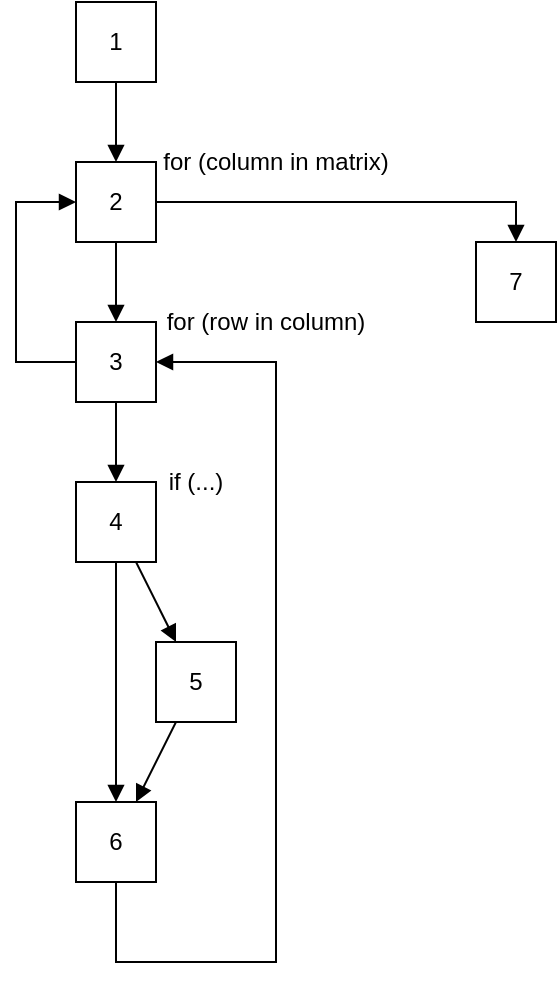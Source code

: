 <mxfile version="20.3.0" type="device" pages="2"><diagram id="KcMIoH4jfW47qrQUPGff" name="Task1"><mxGraphModel dx="1138" dy="698" grid="1" gridSize="10" guides="1" tooltips="1" connect="1" arrows="1" fold="1" page="1" pageScale="1" pageWidth="850" pageHeight="1100" math="0" shadow="0"><root><mxCell id="0"/><mxCell id="1" parent="0"/><mxCell id="4bqmJDcRYIJA_-jg1YqY-1" value="1" style="rounded=0;whiteSpace=wrap;html=1;" vertex="1" parent="1"><mxGeometry x="190" width="40" height="40" as="geometry"/></mxCell><mxCell id="4bqmJDcRYIJA_-jg1YqY-2" value="2" style="rounded=0;whiteSpace=wrap;html=1;" vertex="1" parent="1"><mxGeometry x="190" y="80" width="40" height="40" as="geometry"/></mxCell><mxCell id="4bqmJDcRYIJA_-jg1YqY-3" value="" style="endArrow=block;html=1;rounded=0;endFill=1;" edge="1" parent="1" source="4bqmJDcRYIJA_-jg1YqY-1" target="4bqmJDcRYIJA_-jg1YqY-2"><mxGeometry width="50" height="50" relative="1" as="geometry"><mxPoint x="260" y="110" as="sourcePoint"/><mxPoint x="310" y="60" as="targetPoint"/></mxGeometry></mxCell><mxCell id="4bqmJDcRYIJA_-jg1YqY-4" value="for (column in matrix)" style="text;html=1;strokeColor=none;fillColor=none;align=center;verticalAlign=middle;whiteSpace=wrap;rounded=0;" vertex="1" parent="1"><mxGeometry x="230" y="70" width="120" height="20" as="geometry"/></mxCell><mxCell id="4bqmJDcRYIJA_-jg1YqY-6" value="3" style="rounded=0;whiteSpace=wrap;html=1;" vertex="1" parent="1"><mxGeometry x="190" y="160" width="40" height="40" as="geometry"/></mxCell><mxCell id="4bqmJDcRYIJA_-jg1YqY-7" value="for (row in column)" style="text;html=1;strokeColor=none;fillColor=none;align=center;verticalAlign=middle;whiteSpace=wrap;rounded=0;" vertex="1" parent="1"><mxGeometry x="230" y="150" width="110" height="20" as="geometry"/></mxCell><mxCell id="4bqmJDcRYIJA_-jg1YqY-8" value="" style="endArrow=block;html=1;rounded=0;endFill=1;" edge="1" parent="1" source="4bqmJDcRYIJA_-jg1YqY-2" target="4bqmJDcRYIJA_-jg1YqY-6"><mxGeometry width="50" height="50" relative="1" as="geometry"><mxPoint x="220" y="260" as="sourcePoint"/><mxPoint x="270" y="210" as="targetPoint"/></mxGeometry></mxCell><mxCell id="4bqmJDcRYIJA_-jg1YqY-9" value="4" style="rounded=0;whiteSpace=wrap;html=1;" vertex="1" parent="1"><mxGeometry x="190" y="240" width="40" height="40" as="geometry"/></mxCell><mxCell id="4bqmJDcRYIJA_-jg1YqY-11" value="5" style="rounded=0;whiteSpace=wrap;html=1;" vertex="1" parent="1"><mxGeometry x="230" y="320" width="40" height="40" as="geometry"/></mxCell><mxCell id="4bqmJDcRYIJA_-jg1YqY-12" value="6" style="rounded=0;whiteSpace=wrap;html=1;" vertex="1" parent="1"><mxGeometry x="190" y="400" width="40" height="40" as="geometry"/></mxCell><mxCell id="4bqmJDcRYIJA_-jg1YqY-13" value="" style="endArrow=block;html=1;rounded=0;endFill=1;" edge="1" parent="1" source="4bqmJDcRYIJA_-jg1YqY-6" target="4bqmJDcRYIJA_-jg1YqY-9"><mxGeometry width="50" height="50" relative="1" as="geometry"><mxPoint x="220" y="370" as="sourcePoint"/><mxPoint x="270" y="320" as="targetPoint"/></mxGeometry></mxCell><mxCell id="4bqmJDcRYIJA_-jg1YqY-14" value="" style="endArrow=block;html=1;rounded=0;endFill=1;" edge="1" parent="1" source="4bqmJDcRYIJA_-jg1YqY-12" target="4bqmJDcRYIJA_-jg1YqY-6"><mxGeometry width="50" height="50" relative="1" as="geometry"><mxPoint x="290" y="290" as="sourcePoint"/><mxPoint x="130" y="160" as="targetPoint"/><Array as="points"><mxPoint x="210" y="480"/><mxPoint x="290" y="480"/><mxPoint x="290" y="180"/></Array></mxGeometry></mxCell><mxCell id="4bqmJDcRYIJA_-jg1YqY-16" value="" style="endArrow=block;html=1;rounded=0;endFill=1;" edge="1" parent="1" source="4bqmJDcRYIJA_-jg1YqY-11" target="4bqmJDcRYIJA_-jg1YqY-12"><mxGeometry width="50" height="50" relative="1" as="geometry"><mxPoint x="290" y="290" as="sourcePoint"/><mxPoint x="340" y="240" as="targetPoint"/></mxGeometry></mxCell><mxCell id="4bqmJDcRYIJA_-jg1YqY-17" value="" style="endArrow=block;html=1;rounded=0;endFill=1;" edge="1" parent="1" source="4bqmJDcRYIJA_-jg1YqY-9" target="4bqmJDcRYIJA_-jg1YqY-12"><mxGeometry width="50" height="50" relative="1" as="geometry"><mxPoint x="290" y="290" as="sourcePoint"/><mxPoint x="180" y="320" as="targetPoint"/></mxGeometry></mxCell><mxCell id="4bqmJDcRYIJA_-jg1YqY-18" value="" style="endArrow=block;html=1;rounded=0;endFill=1;" edge="1" parent="1" source="4bqmJDcRYIJA_-jg1YqY-9" target="4bqmJDcRYIJA_-jg1YqY-11"><mxGeometry width="50" height="50" relative="1" as="geometry"><mxPoint x="290" y="290" as="sourcePoint"/><mxPoint x="340" y="240" as="targetPoint"/></mxGeometry></mxCell><mxCell id="4bqmJDcRYIJA_-jg1YqY-19" value="" style="endArrow=block;html=1;rounded=0;endFill=1;" edge="1" parent="1" source="4bqmJDcRYIJA_-jg1YqY-6" target="4bqmJDcRYIJA_-jg1YqY-2"><mxGeometry width="50" height="50" relative="1" as="geometry"><mxPoint x="330" y="270" as="sourcePoint"/><mxPoint x="50" y="240" as="targetPoint"/><Array as="points"><mxPoint x="160" y="180"/><mxPoint x="160" y="100"/></Array></mxGeometry></mxCell><mxCell id="4bqmJDcRYIJA_-jg1YqY-28" value="7" style="rounded=0;whiteSpace=wrap;html=1;" vertex="1" parent="1"><mxGeometry x="390" y="120" width="40" height="40" as="geometry"/></mxCell><mxCell id="4bqmJDcRYIJA_-jg1YqY-29" value="if (...)" style="text;html=1;strokeColor=none;fillColor=none;align=center;verticalAlign=middle;whiteSpace=wrap;rounded=0;" vertex="1" parent="1"><mxGeometry x="230" y="230" width="40" height="20" as="geometry"/></mxCell><mxCell id="4bqmJDcRYIJA_-jg1YqY-31" value="" style="endArrow=block;html=1;rounded=0;endFill=1;" edge="1" parent="1" source="4bqmJDcRYIJA_-jg1YqY-2" target="4bqmJDcRYIJA_-jg1YqY-28"><mxGeometry width="50" height="50" relative="1" as="geometry"><mxPoint x="360" y="230" as="sourcePoint"/><mxPoint x="410" y="180" as="targetPoint"/><Array as="points"><mxPoint x="410" y="100"/></Array></mxGeometry></mxCell></root></mxGraphModel></diagram><diagram id="2VKqpUcL-fqRCc7tS2HD" name="Task3"><mxGraphModel dx="981" dy="602" grid="1" gridSize="10" guides="1" tooltips="1" connect="1" arrows="1" fold="1" page="1" pageScale="1" pageWidth="850" pageHeight="1100" math="0" shadow="0"><root><mxCell id="0"/><mxCell id="1" parent="0"/><mxCell id="tv-pXFr1VOzgVol-8aJt-4" style="edgeStyle=orthogonalEdgeStyle;rounded=0;orthogonalLoop=1;jettySize=auto;html=1;exitX=0.5;exitY=1;exitDx=0;exitDy=0;entryX=0.5;entryY=0;entryDx=0;entryDy=0;endArrow=block;endFill=1;" edge="1" parent="1" source="tv-pXFr1VOzgVol-8aJt-1" target="tv-pXFr1VOzgVol-8aJt-2"><mxGeometry relative="1" as="geometry"/></mxCell><mxCell id="tv-pXFr1VOzgVol-8aJt-1" value="1" style="rounded=0;whiteSpace=wrap;html=1;" vertex="1" parent="1"><mxGeometry x="30" width="40" height="40" as="geometry"/></mxCell><mxCell id="tv-pXFr1VOzgVol-8aJt-8" style="edgeStyle=orthogonalEdgeStyle;rounded=0;orthogonalLoop=1;jettySize=auto;html=1;exitX=0.5;exitY=1;exitDx=0;exitDy=0;endArrow=block;endFill=1;" edge="1" parent="1" source="tv-pXFr1VOzgVol-8aJt-2" target="tv-pXFr1VOzgVol-8aJt-5"><mxGeometry relative="1" as="geometry"/></mxCell><mxCell id="tv-pXFr1VOzgVol-8aJt-2" value="2" style="rounded=0;whiteSpace=wrap;html=1;" vertex="1" parent="1"><mxGeometry x="30" y="80" width="40" height="40" as="geometry"/></mxCell><mxCell id="tv-pXFr1VOzgVol-8aJt-5" value="3" style="rounded=0;whiteSpace=wrap;html=1;" vertex="1" parent="1"><mxGeometry x="30" y="160" width="40" height="40" as="geometry"/></mxCell><mxCell id="tv-pXFr1VOzgVol-8aJt-6" value="for (int i = 0; i &amp;lt; line.length; ++i)" style="text;html=1;strokeColor=none;fillColor=none;align=center;verticalAlign=middle;whiteSpace=wrap;rounded=0;" vertex="1" parent="1"><mxGeometry x="70" y="60" width="170" height="30" as="geometry"/></mxCell><mxCell id="tv-pXFr1VOzgVol-8aJt-7" value="if (...)" style="text;html=1;strokeColor=none;fillColor=none;align=center;verticalAlign=middle;whiteSpace=wrap;rounded=0;" vertex="1" parent="1"><mxGeometry x="70" y="150" width="60" height="20" as="geometry"/></mxCell><mxCell id="dpzXBLXoGJh9LC_N5Cfx-1" value="4" style="rounded=0;whiteSpace=wrap;html=1;" vertex="1" parent="1"><mxGeometry x="70" y="240" width="40" height="40" as="geometry"/></mxCell><mxCell id="dpzXBLXoGJh9LC_N5Cfx-2" value="5" style="rounded=0;whiteSpace=wrap;html=1;" vertex="1" parent="1"><mxGeometry x="110" y="320" width="40" height="40" as="geometry"/></mxCell><mxCell id="dpzXBLXoGJh9LC_N5Cfx-3" value="6" style="rounded=0;whiteSpace=wrap;html=1;" vertex="1" parent="1"><mxGeometry x="30" y="400" width="40" height="40" as="geometry"/></mxCell><mxCell id="dpzXBLXoGJh9LC_N5Cfx-6" value="" style="endArrow=block;html=1;rounded=0;endFill=1;" edge="1" parent="1" source="tv-pXFr1VOzgVol-8aJt-5" target="dpzXBLXoGJh9LC_N5Cfx-1"><mxGeometry width="50" height="50" relative="1" as="geometry"><mxPoint x="-70" y="270" as="sourcePoint"/><mxPoint x="-20" y="220" as="targetPoint"/></mxGeometry></mxCell><mxCell id="dpzXBLXoGJh9LC_N5Cfx-7" value="" style="endArrow=block;html=1;rounded=0;endFill=1;" edge="1" parent="1" source="tv-pXFr1VOzgVol-8aJt-5" target="dpzXBLXoGJh9LC_N5Cfx-3"><mxGeometry width="50" height="50" relative="1" as="geometry"><mxPoint x="40" y="320" as="sourcePoint"/><mxPoint x="90" y="270" as="targetPoint"/></mxGeometry></mxCell><mxCell id="dpzXBLXoGJh9LC_N5Cfx-8" value="" style="endArrow=block;html=1;rounded=0;endFill=1;" edge="1" parent="1" source="dpzXBLXoGJh9LC_N5Cfx-1" target="dpzXBLXoGJh9LC_N5Cfx-2"><mxGeometry width="50" height="50" relative="1" as="geometry"><mxPoint x="40" y="320" as="sourcePoint"/><mxPoint x="90" y="270" as="targetPoint"/></mxGeometry></mxCell><mxCell id="dpzXBLXoGJh9LC_N5Cfx-9" value="" style="endArrow=block;html=1;rounded=0;endFill=1;" edge="1" parent="1" source="dpzXBLXoGJh9LC_N5Cfx-1" target="dpzXBLXoGJh9LC_N5Cfx-3"><mxGeometry width="50" height="50" relative="1" as="geometry"><mxPoint x="40" y="320" as="sourcePoint"/><mxPoint x="90" y="270" as="targetPoint"/></mxGeometry></mxCell><mxCell id="dpzXBLXoGJh9LC_N5Cfx-10" value="" style="endArrow=block;html=1;rounded=0;endFill=1;" edge="1" parent="1" source="dpzXBLXoGJh9LC_N5Cfx-2" target="dpzXBLXoGJh9LC_N5Cfx-3"><mxGeometry width="50" height="50" relative="1" as="geometry"><mxPoint x="40" y="320" as="sourcePoint"/><mxPoint x="90" y="270" as="targetPoint"/></mxGeometry></mxCell><mxCell id="dpzXBLXoGJh9LC_N5Cfx-13" value="" style="endArrow=block;html=1;rounded=0;endFill=1;exitX=0.5;exitY=1;exitDx=0;exitDy=0;" edge="1" parent="1" source="dpzXBLXoGJh9LC_N5Cfx-3" target="tv-pXFr1VOzgVol-8aJt-2"><mxGeometry width="50" height="50" relative="1" as="geometry"><mxPoint x="70" y="480" as="sourcePoint"/><mxPoint x="-40" y="110" as="targetPoint"/><Array as="points"><mxPoint x="50" y="480"/><mxPoint x="10" y="480"/><mxPoint x="10" y="100"/></Array></mxGeometry></mxCell><mxCell id="dpzXBLXoGJh9LC_N5Cfx-14" value="7" style="rounded=0;whiteSpace=wrap;html=1;" vertex="1" parent="1"><mxGeometry x="255" y="120" width="40" height="40" as="geometry"/></mxCell><mxCell id="dpzXBLXoGJh9LC_N5Cfx-15" value="" style="endArrow=block;html=1;rounded=0;endFill=1;entryX=0.5;entryY=0;entryDx=0;entryDy=0;" edge="1" parent="1" target="dpzXBLXoGJh9LC_N5Cfx-14"><mxGeometry width="50" height="50" relative="1" as="geometry"><mxPoint x="66" y="100" as="sourcePoint"/><mxPoint x="273.5" y="120" as="targetPoint"/><Array as="points"><mxPoint x="276" y="100"/></Array></mxGeometry></mxCell></root></mxGraphModel></diagram></mxfile>